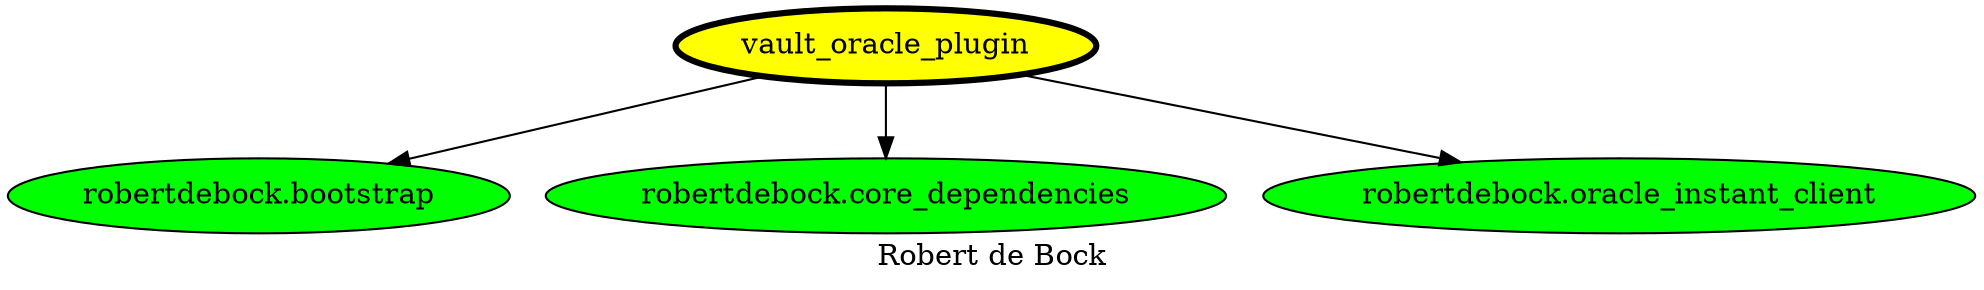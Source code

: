 digraph PhiloDilemma {
  label = "Robert de Bock" ;
  overlap=false
  {
    "vault_oracle_plugin" [fillcolor=yellow style=filled penwidth=3]
    "robertdebock.bootstrap" [fillcolor=green style=filled]
    "robertdebock.core_dependencies" [fillcolor=green style=filled]
    "robertdebock.oracle_instant_client" [fillcolor=green style=filled]
  }
  "vault_oracle_plugin" -> "robertdebock.bootstrap"
  "vault_oracle_plugin" -> "robertdebock.core_dependencies"
  "vault_oracle_plugin" -> "robertdebock.oracle_instant_client"
}
